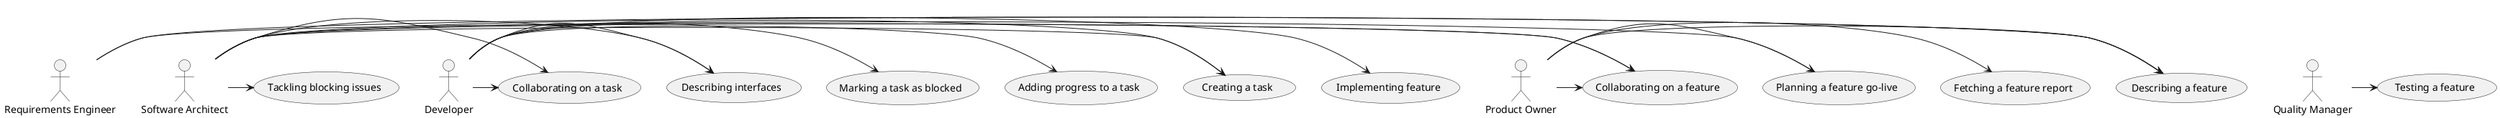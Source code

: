 @startuml
:Developer:
:Product Owner: as PO
:Requirements Engineer: as RE
:Software Architect: as Architect
:Quality Manager: as QM

(Describing a feature) as NewFeature
(Implementing feature) as FeatureImplementation
(Creating a task) as NewTask
(Adding progress to a task) as Progress
(Marking a task as blocked) as Blocked
(Fetching a feature report) as Report
(Tackling blocking issues) as Tackling
(Planning a feature go-live) as GoLive
(Describing interfaces) as Interfaces
(Collaborating on a feature) as CollabFeature
(Collaborating on a task) as CollabTask
(Testing a feature) as Testing

RE -> NewFeature
Architect -> NewFeature
PO -> NewFeature

Developer -> FeatureImplementation
Developer -> NewTask
Architect -> NewTask

Developer -> Progress

Developer -> Blocked

PO -> Report

Architect -> Tackling

Architect -> GoLive
PO -> GoLive

Architect -> Interfaces
Developer -> Interfaces

RE -> CollabFeature
Architect -> CollabFeature
PO -> CollabFeature

Architect -> CollabTask
Developer -> CollabTask

QM -> Testing
@enduml